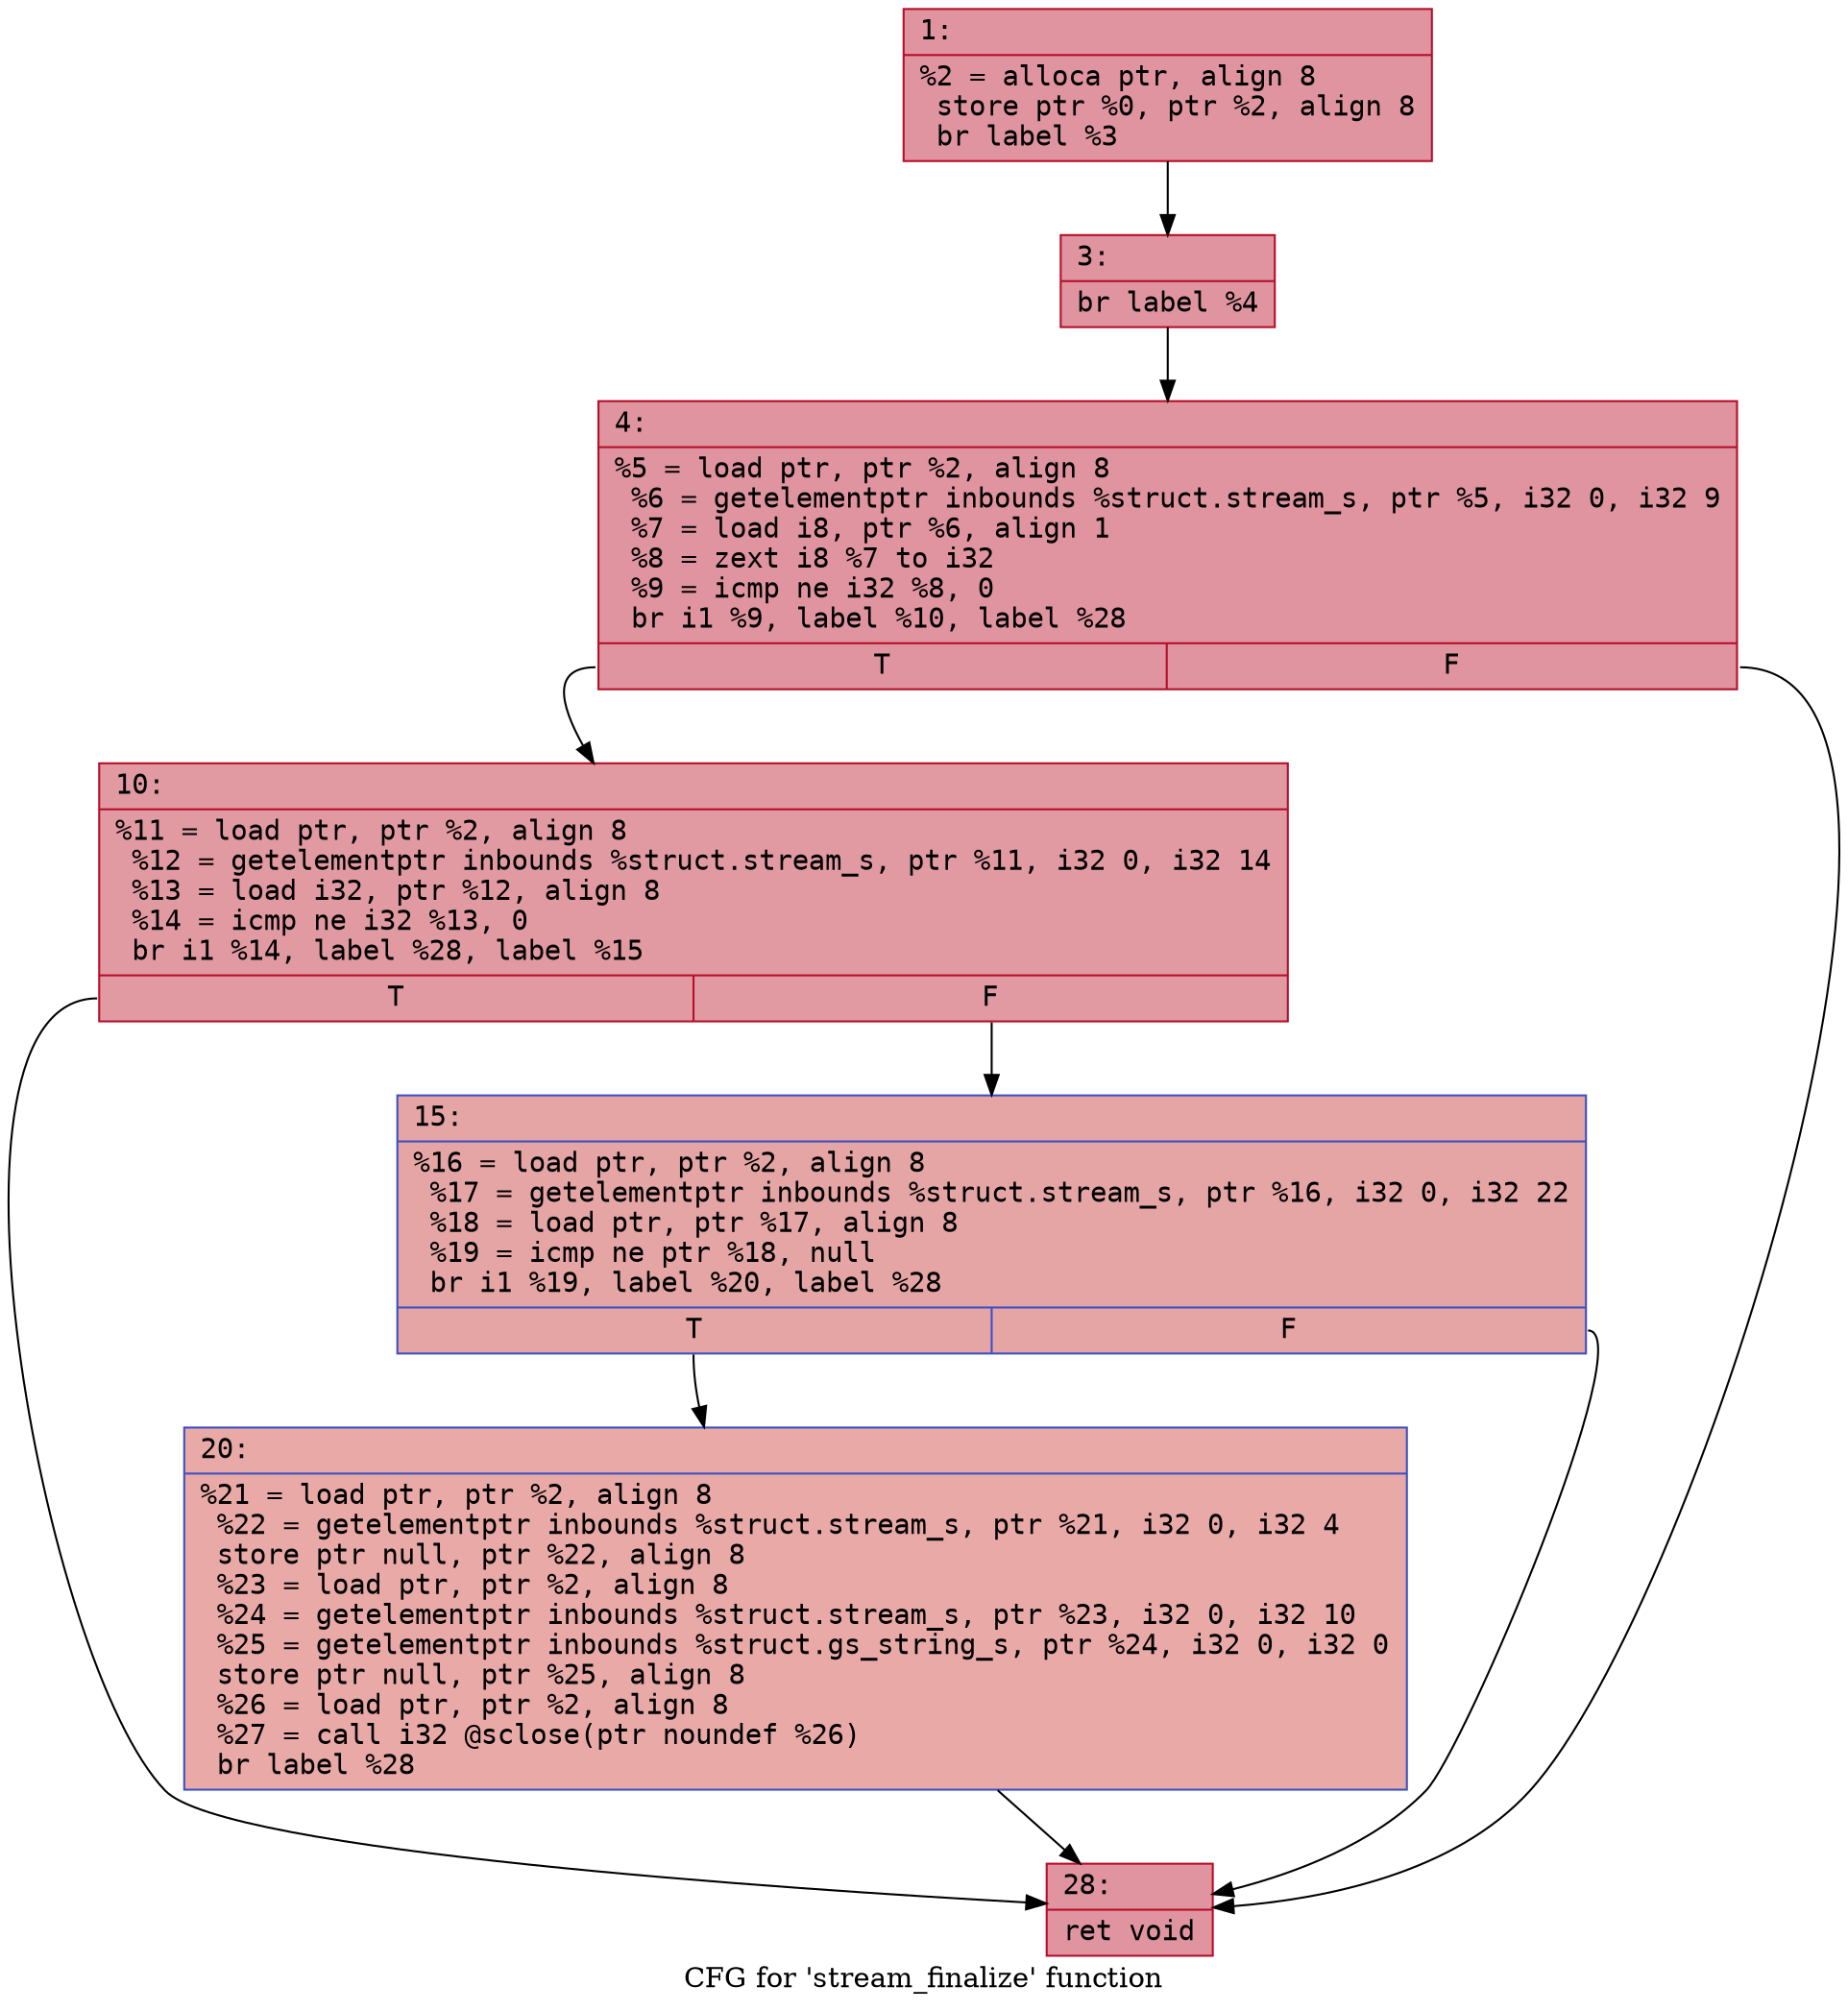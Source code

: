 digraph "CFG for 'stream_finalize' function" {
	label="CFG for 'stream_finalize' function";

	Node0x600003215270 [shape=record,color="#b70d28ff", style=filled, fillcolor="#b70d2870" fontname="Courier",label="{1:\l|  %2 = alloca ptr, align 8\l  store ptr %0, ptr %2, align 8\l  br label %3\l}"];
	Node0x600003215270 -> Node0x6000032152c0[tooltip="1 -> 3\nProbability 100.00%" ];
	Node0x6000032152c0 [shape=record,color="#b70d28ff", style=filled, fillcolor="#b70d2870" fontname="Courier",label="{3:\l|  br label %4\l}"];
	Node0x6000032152c0 -> Node0x600003215310[tooltip="3 -> 4\nProbability 100.00%" ];
	Node0x600003215310 [shape=record,color="#b70d28ff", style=filled, fillcolor="#b70d2870" fontname="Courier",label="{4:\l|  %5 = load ptr, ptr %2, align 8\l  %6 = getelementptr inbounds %struct.stream_s, ptr %5, i32 0, i32 9\l  %7 = load i8, ptr %6, align 1\l  %8 = zext i8 %7 to i32\l  %9 = icmp ne i32 %8, 0\l  br i1 %9, label %10, label %28\l|{<s0>T|<s1>F}}"];
	Node0x600003215310:s0 -> Node0x600003215360[tooltip="4 -> 10\nProbability 62.50%" ];
	Node0x600003215310:s1 -> Node0x600003215450[tooltip="4 -> 28\nProbability 37.50%" ];
	Node0x600003215360 [shape=record,color="#b70d28ff", style=filled, fillcolor="#bb1b2c70" fontname="Courier",label="{10:\l|  %11 = load ptr, ptr %2, align 8\l  %12 = getelementptr inbounds %struct.stream_s, ptr %11, i32 0, i32 14\l  %13 = load i32, ptr %12, align 8\l  %14 = icmp ne i32 %13, 0\l  br i1 %14, label %28, label %15\l|{<s0>T|<s1>F}}"];
	Node0x600003215360:s0 -> Node0x600003215450[tooltip="10 -> 28\nProbability 62.50%" ];
	Node0x600003215360:s1 -> Node0x6000032153b0[tooltip="10 -> 15\nProbability 37.50%" ];
	Node0x6000032153b0 [shape=record,color="#3d50c3ff", style=filled, fillcolor="#c5333470" fontname="Courier",label="{15:\l|  %16 = load ptr, ptr %2, align 8\l  %17 = getelementptr inbounds %struct.stream_s, ptr %16, i32 0, i32 22\l  %18 = load ptr, ptr %17, align 8\l  %19 = icmp ne ptr %18, null\l  br i1 %19, label %20, label %28\l|{<s0>T|<s1>F}}"];
	Node0x6000032153b0:s0 -> Node0x600003215400[tooltip="15 -> 20\nProbability 62.50%" ];
	Node0x6000032153b0:s1 -> Node0x600003215450[tooltip="15 -> 28\nProbability 37.50%" ];
	Node0x600003215400 [shape=record,color="#3d50c3ff", style=filled, fillcolor="#ca3b3770" fontname="Courier",label="{20:\l|  %21 = load ptr, ptr %2, align 8\l  %22 = getelementptr inbounds %struct.stream_s, ptr %21, i32 0, i32 4\l  store ptr null, ptr %22, align 8\l  %23 = load ptr, ptr %2, align 8\l  %24 = getelementptr inbounds %struct.stream_s, ptr %23, i32 0, i32 10\l  %25 = getelementptr inbounds %struct.gs_string_s, ptr %24, i32 0, i32 0\l  store ptr null, ptr %25, align 8\l  %26 = load ptr, ptr %2, align 8\l  %27 = call i32 @sclose(ptr noundef %26)\l  br label %28\l}"];
	Node0x600003215400 -> Node0x600003215450[tooltip="20 -> 28\nProbability 100.00%" ];
	Node0x600003215450 [shape=record,color="#b70d28ff", style=filled, fillcolor="#b70d2870" fontname="Courier",label="{28:\l|  ret void\l}"];
}
